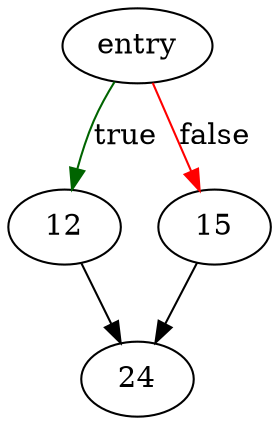 digraph "sqlite3TriggerSelectStep" {
	// Node definitions.
	2 [label=entry];
	12;
	15;
	24;

	// Edge definitions.
	2 -> 12 [
		color=darkgreen
		label=true
	];
	2 -> 15 [
		color=red
		label=false
	];
	12 -> 24;
	15 -> 24;
}